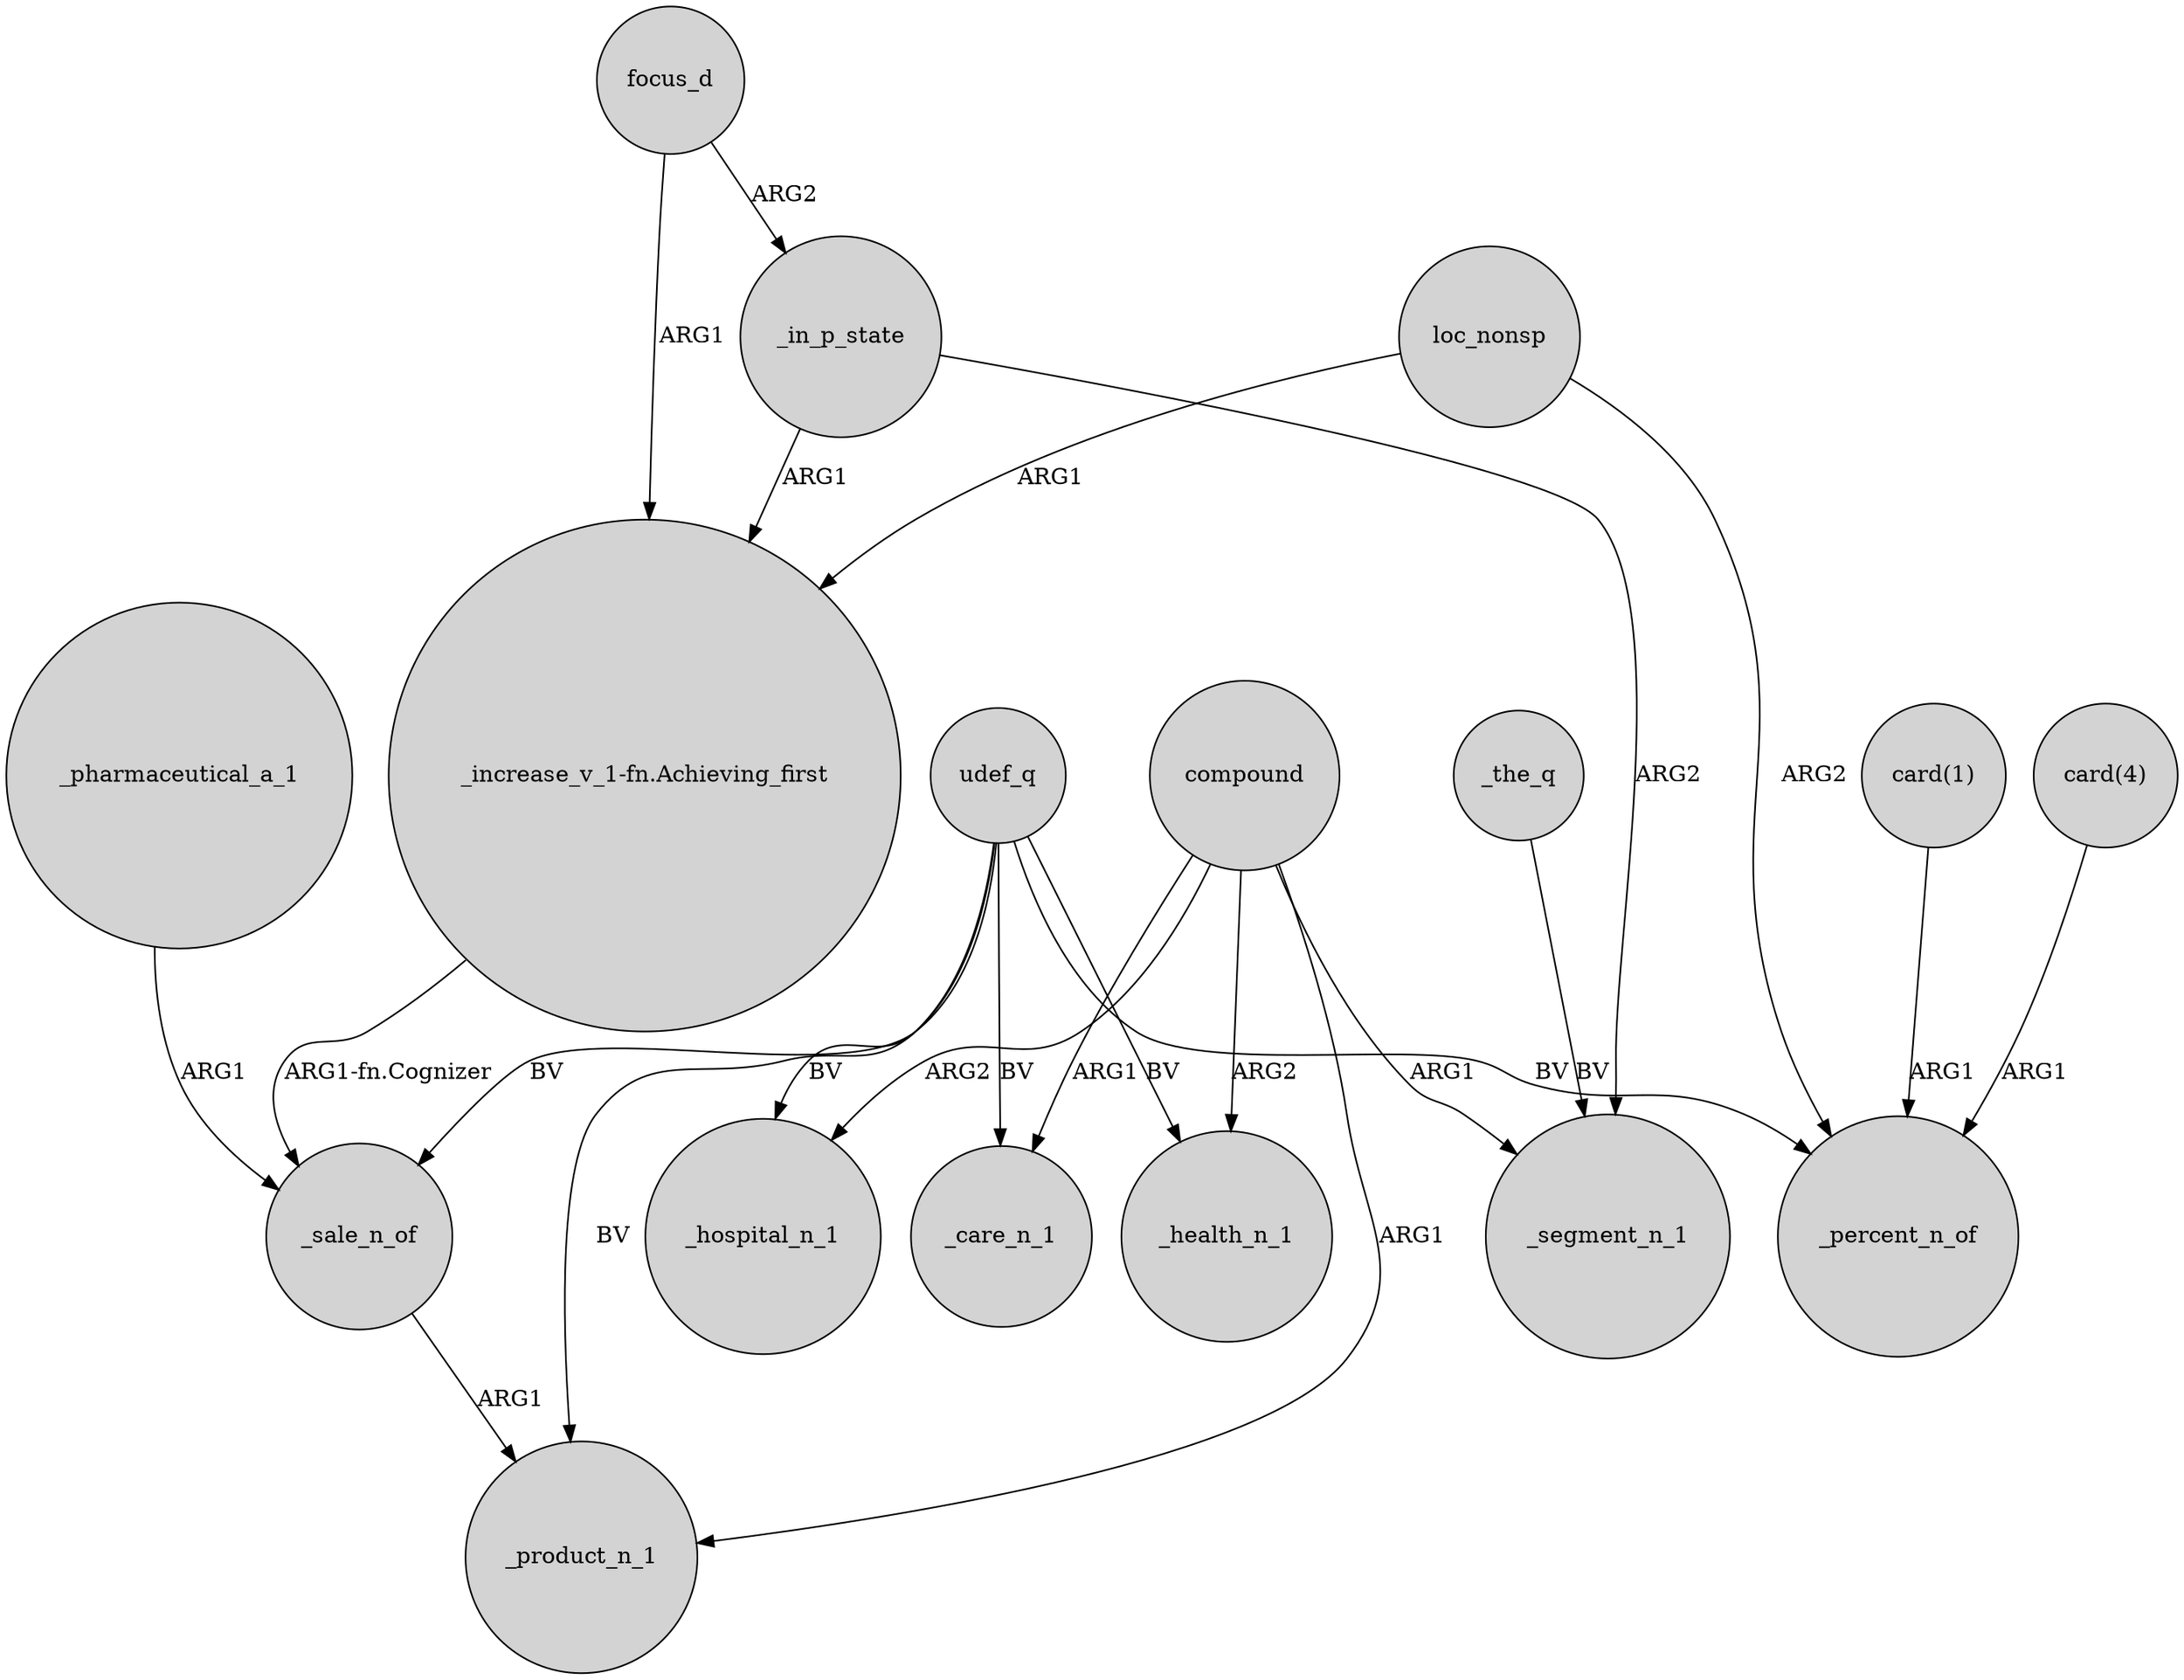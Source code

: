 digraph {
	node [shape=circle style=filled]
	udef_q -> _health_n_1 [label=BV]
	"card(4)" -> _percent_n_of [label=ARG1]
	_sale_n_of -> _product_n_1 [label=ARG1]
	focus_d -> _in_p_state [label=ARG2]
	loc_nonsp -> "_increase_v_1-fn.Achieving_first" [label=ARG1]
	compound -> _health_n_1 [label=ARG2]
	compound -> _segment_n_1 [label=ARG1]
	udef_q -> _care_n_1 [label=BV]
	udef_q -> _hospital_n_1 [label=BV]
	udef_q -> _product_n_1 [label=BV]
	udef_q -> _sale_n_of [label=BV]
	compound -> _hospital_n_1 [label=ARG2]
	compound -> _care_n_1 [label=ARG1]
	_in_p_state -> "_increase_v_1-fn.Achieving_first" [label=ARG1]
	udef_q -> _percent_n_of [label=BV]
	_pharmaceutical_a_1 -> _sale_n_of [label=ARG1]
	_in_p_state -> _segment_n_1 [label=ARG2]
	_the_q -> _segment_n_1 [label=BV]
	"card(1)" -> _percent_n_of [label=ARG1]
	compound -> _product_n_1 [label=ARG1]
	focus_d -> "_increase_v_1-fn.Achieving_first" [label=ARG1]
	"_increase_v_1-fn.Achieving_first" -> _sale_n_of [label="ARG1-fn.Cognizer"]
	loc_nonsp -> _percent_n_of [label=ARG2]
}
